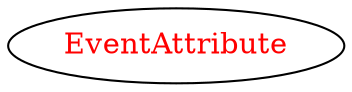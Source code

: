 digraph dependencyGraph {
 concentrate=true;
 ranksep="2.0";
 rankdir="LR"; 
 splines="ortho";
"EventAttribute" [fontcolor="red"];
}